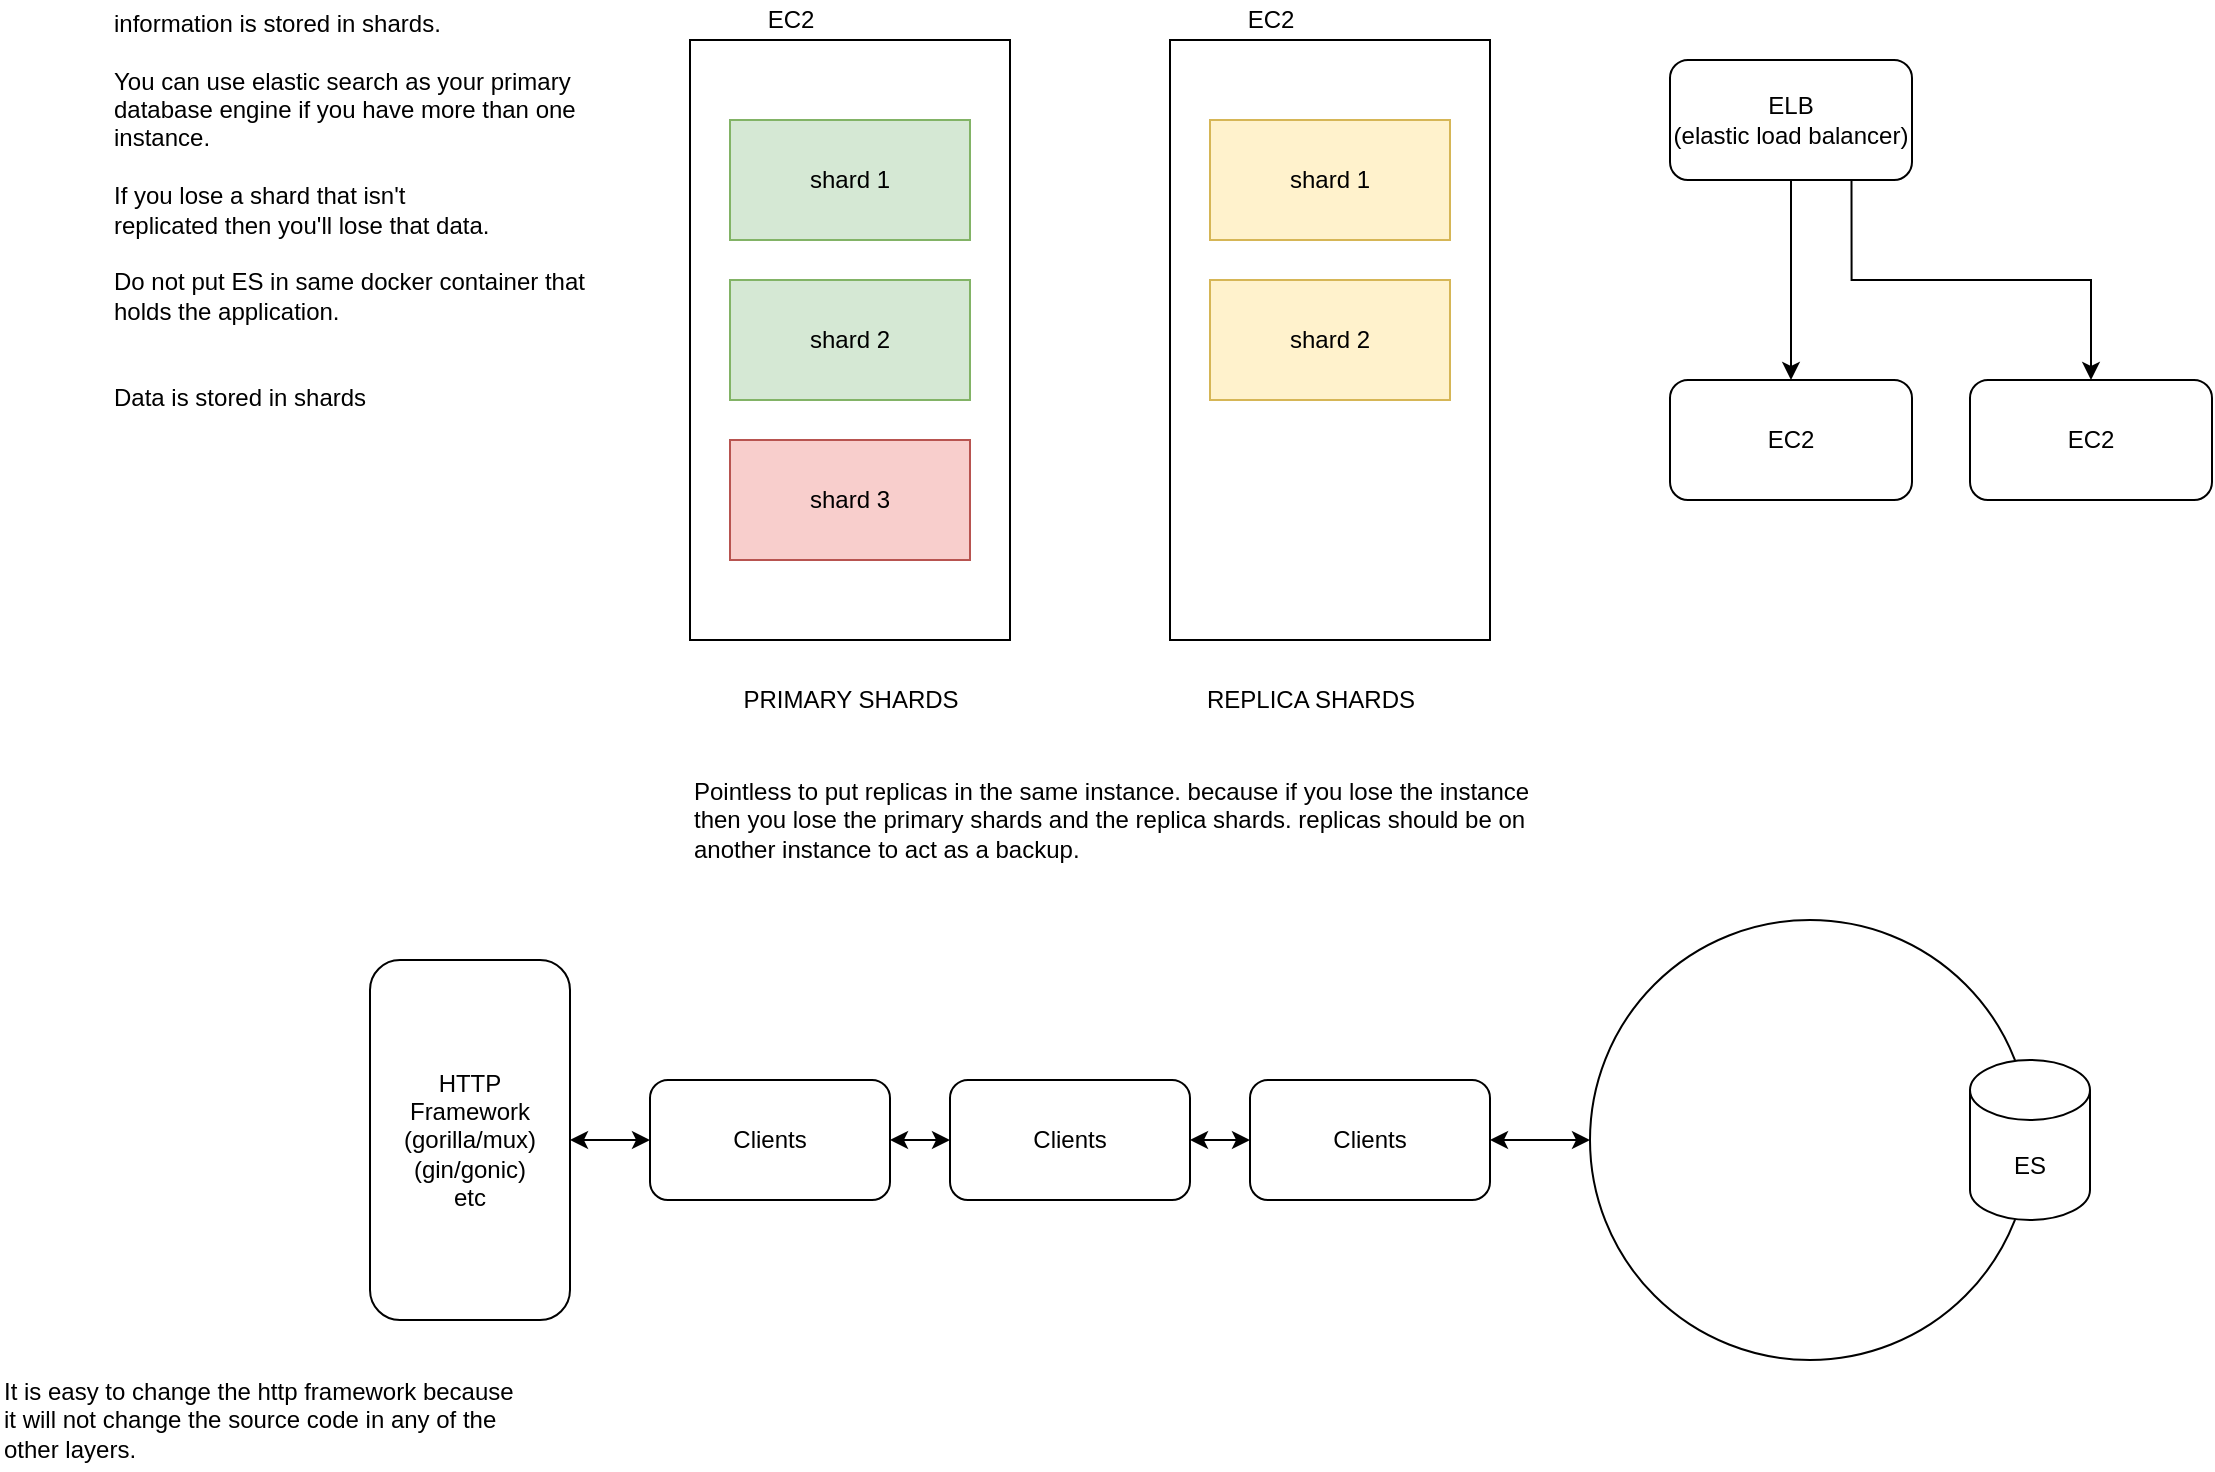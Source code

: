 <mxfile version="13.10.0" type="embed">
    <diagram id="MA-OcuMsRhqmFblJZ1gv" name="Page-1">
        <mxGraphModel dx="1437" dy="756" grid="1" gridSize="10" guides="1" tooltips="1" connect="1" arrows="1" fold="1" page="1" pageScale="1" pageWidth="850" pageHeight="1100" math="0" shadow="0">
            <root>
                <mxCell id="0"/>
                <mxCell id="1" parent="0"/>
                <mxCell id="2" value="" style="rounded=0;whiteSpace=wrap;html=1;" parent="1" vertex="1">
                    <mxGeometry x="80" y="90" width="160" height="300" as="geometry"/>
                </mxCell>
                <mxCell id="3" value="EC2" style="text;html=1;align=center;verticalAlign=middle;resizable=0;points=[];autosize=1;" parent="1" vertex="1">
                    <mxGeometry x="110" y="70" width="40" height="20" as="geometry"/>
                </mxCell>
                <mxCell id="4" value="shard 1" style="rounded=0;whiteSpace=wrap;html=1;fillColor=#d5e8d4;strokeColor=#82b366;" parent="1" vertex="1">
                    <mxGeometry x="100" y="130" width="120" height="60" as="geometry"/>
                </mxCell>
                <mxCell id="5" value="shard 3" style="rounded=0;whiteSpace=wrap;html=1;fillColor=#f8cecc;strokeColor=#b85450;" parent="1" vertex="1">
                    <mxGeometry x="100" y="290" width="120" height="60" as="geometry"/>
                </mxCell>
                <mxCell id="6" value="information is stored in shards.&amp;nbsp;&lt;br&gt;&lt;br&gt;You can use elastic search as your primary&lt;br&gt;database engine if you have more than one&amp;nbsp;&lt;br&gt;instance.&amp;nbsp;&lt;br&gt;&lt;br&gt;If you lose a shard that isn't&lt;br&gt;replicated then you'll lose that data.&amp;nbsp;&lt;br&gt;&lt;br&gt;Do not put ES in same docker container that&lt;br&gt;holds the application.&amp;nbsp;&lt;br&gt;&lt;br&gt;&lt;br&gt;Data is stored in shards" style="text;html=1;align=left;verticalAlign=middle;resizable=0;points=[];autosize=1;" parent="1" vertex="1">
                    <mxGeometry x="-210" y="80" width="250" height="190" as="geometry"/>
                </mxCell>
                <mxCell id="7" value="" style="rounded=0;whiteSpace=wrap;html=1;" parent="1" vertex="1">
                    <mxGeometry x="320" y="90" width="160" height="300" as="geometry"/>
                </mxCell>
                <mxCell id="8" value="EC2" style="text;html=1;align=center;verticalAlign=middle;resizable=0;points=[];autosize=1;" parent="1" vertex="1">
                    <mxGeometry x="350" y="70" width="40" height="20" as="geometry"/>
                </mxCell>
                <mxCell id="9" value="shard 1" style="rounded=0;whiteSpace=wrap;html=1;fillColor=#fff2cc;strokeColor=#d6b656;" parent="1" vertex="1">
                    <mxGeometry x="340" y="130" width="120" height="60" as="geometry"/>
                </mxCell>
                <mxCell id="10" value="shard 2" style="rounded=0;whiteSpace=wrap;html=1;fillColor=#fff2cc;strokeColor=#d6b656;" parent="1" vertex="1">
                    <mxGeometry x="340" y="210" width="120" height="60" as="geometry"/>
                </mxCell>
                <mxCell id="11" value="shard 2" style="rounded=0;whiteSpace=wrap;html=1;fillColor=#d5e8d4;strokeColor=#82b366;" parent="1" vertex="1">
                    <mxGeometry x="100" y="210" width="120" height="60" as="geometry"/>
                </mxCell>
                <mxCell id="12" value="" style="ellipse;whiteSpace=wrap;html=1;aspect=fixed;" parent="1" vertex="1">
                    <mxGeometry x="530" y="530" width="220" height="220" as="geometry"/>
                </mxCell>
                <mxCell id="13" value="ES" style="shape=cylinder3;whiteSpace=wrap;html=1;boundedLbl=1;backgroundOutline=1;size=15;" parent="1" vertex="1">
                    <mxGeometry x="720" y="600" width="60" height="80" as="geometry"/>
                </mxCell>
                <mxCell id="22" value="" style="edgeStyle=orthogonalEdgeStyle;rounded=0;orthogonalLoop=1;jettySize=auto;html=1;startArrow=classic;startFill=1;" parent="1" source="14" target="12" edge="1">
                    <mxGeometry relative="1" as="geometry"/>
                </mxCell>
                <mxCell id="14" value="Clients" style="rounded=1;whiteSpace=wrap;html=1;" parent="1" vertex="1">
                    <mxGeometry x="360" y="610" width="120" height="60" as="geometry"/>
                </mxCell>
                <mxCell id="20" value="" style="edgeStyle=orthogonalEdgeStyle;rounded=0;orthogonalLoop=1;jettySize=auto;html=1;startArrow=classic;startFill=1;" parent="1" source="16" target="17" edge="1">
                    <mxGeometry relative="1" as="geometry"/>
                </mxCell>
                <mxCell id="16" value="Clients" style="rounded=1;whiteSpace=wrap;html=1;" parent="1" vertex="1">
                    <mxGeometry x="60" y="610" width="120" height="60" as="geometry"/>
                </mxCell>
                <mxCell id="21" value="" style="edgeStyle=orthogonalEdgeStyle;rounded=0;orthogonalLoop=1;jettySize=auto;html=1;startArrow=classic;startFill=1;" parent="1" source="17" target="14" edge="1">
                    <mxGeometry relative="1" as="geometry"/>
                </mxCell>
                <mxCell id="17" value="Clients" style="rounded=1;whiteSpace=wrap;html=1;" parent="1" vertex="1">
                    <mxGeometry x="210" y="610" width="120" height="60" as="geometry"/>
                </mxCell>
                <mxCell id="19" style="edgeStyle=orthogonalEdgeStyle;rounded=0;orthogonalLoop=1;jettySize=auto;html=1;exitX=1;exitY=0.5;exitDx=0;exitDy=0;entryX=0;entryY=0.5;entryDx=0;entryDy=0;startArrow=classic;startFill=1;" parent="1" source="18" target="16" edge="1">
                    <mxGeometry relative="1" as="geometry"/>
                </mxCell>
                <mxCell id="18" value="HTTP&lt;br&gt;Framework&lt;br&gt;(gorilla/mux)&lt;br&gt;(gin/gonic)&lt;br&gt;etc" style="rounded=1;whiteSpace=wrap;html=1;" parent="1" vertex="1">
                    <mxGeometry x="-80" y="550" width="100" height="180" as="geometry"/>
                </mxCell>
                <mxCell id="23" value="It is easy to change the http framework because&lt;br&gt;it will not change the source code in any of the&lt;br&gt;other layers.&amp;nbsp;" style="text;html=1;align=left;verticalAlign=middle;resizable=0;points=[];autosize=1;" parent="1" vertex="1">
                    <mxGeometry x="-265" y="755" width="270" height="50" as="geometry"/>
                </mxCell>
                <mxCell id="24" value="PRIMARY SHARDS" style="text;html=1;align=center;verticalAlign=middle;resizable=0;points=[];autosize=1;" vertex="1" parent="1">
                    <mxGeometry x="100" y="410" width="120" height="20" as="geometry"/>
                </mxCell>
                <mxCell id="25" value="REPLICA SHARDS" style="text;html=1;align=center;verticalAlign=middle;resizable=0;points=[];autosize=1;" vertex="1" parent="1">
                    <mxGeometry x="330" y="410" width="120" height="20" as="geometry"/>
                </mxCell>
                <mxCell id="26" value="Pointless to put replicas in the same instance. because if you lose the instance&lt;br&gt;then you lose the primary shards and the replica shards. replicas should be on&lt;br&gt;another instance to act as a backup.&amp;nbsp;" style="text;html=1;align=left;verticalAlign=middle;resizable=0;points=[];autosize=1;" vertex="1" parent="1">
                    <mxGeometry x="80" y="455" width="430" height="50" as="geometry"/>
                </mxCell>
                <mxCell id="30" style="edgeStyle=orthogonalEdgeStyle;rounded=0;orthogonalLoop=1;jettySize=auto;html=1;exitX=0.5;exitY=1;exitDx=0;exitDy=0;entryX=0.5;entryY=0;entryDx=0;entryDy=0;" edge="1" parent="1" source="27" target="29">
                    <mxGeometry relative="1" as="geometry"/>
                </mxCell>
                <mxCell id="31" style="edgeStyle=orthogonalEdgeStyle;rounded=0;orthogonalLoop=1;jettySize=auto;html=1;exitX=0.75;exitY=1;exitDx=0;exitDy=0;entryX=0.5;entryY=0;entryDx=0;entryDy=0;" edge="1" parent="1" source="27" target="28">
                    <mxGeometry relative="1" as="geometry"/>
                </mxCell>
                <mxCell id="27" value="ELB&lt;br&gt;(elastic load balancer)" style="rounded=1;whiteSpace=wrap;html=1;" vertex="1" parent="1">
                    <mxGeometry x="570" y="100" width="121" height="60" as="geometry"/>
                </mxCell>
                <mxCell id="28" value="EC2" style="rounded=1;whiteSpace=wrap;html=1;" vertex="1" parent="1">
                    <mxGeometry x="720" y="260" width="121" height="60" as="geometry"/>
                </mxCell>
                <mxCell id="29" value="EC2" style="rounded=1;whiteSpace=wrap;html=1;" vertex="1" parent="1">
                    <mxGeometry x="570" y="260" width="121" height="60" as="geometry"/>
                </mxCell>
            </root>
        </mxGraphModel>
    </diagram>
</mxfile>